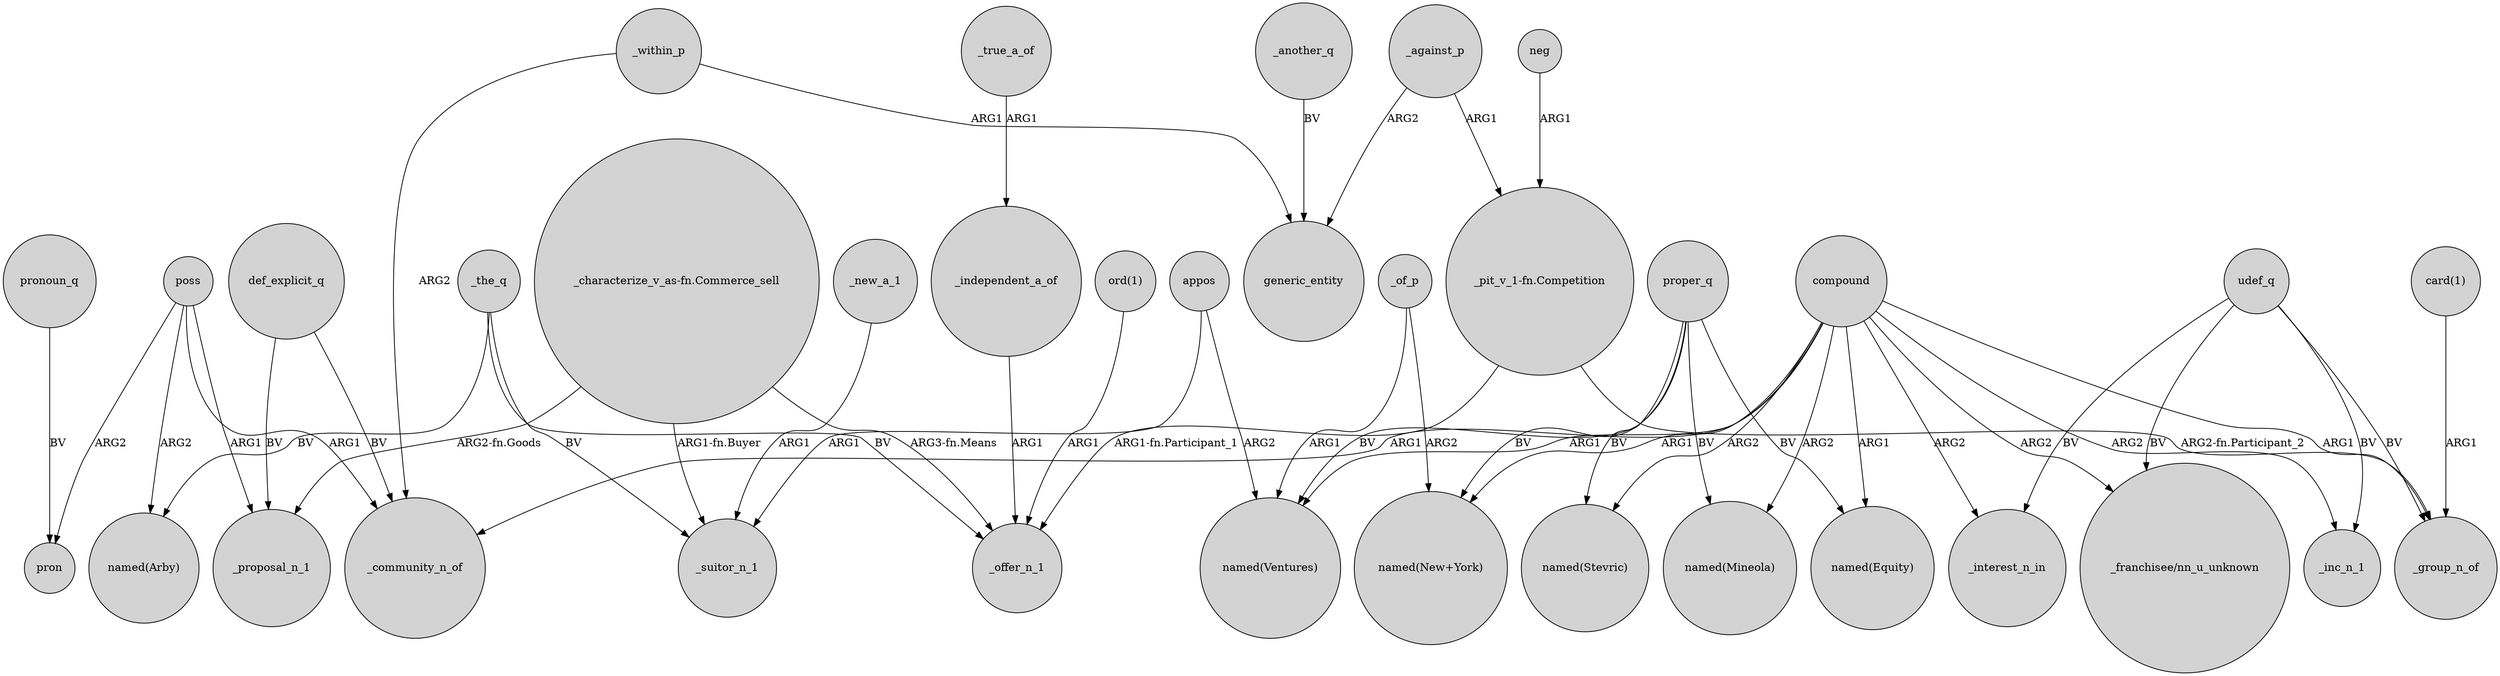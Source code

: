 digraph {
	node [shape=circle style=filled]
	_the_q -> "named(Arby)" [label=BV]
	_another_q -> generic_entity [label=BV]
	appos -> _suitor_n_1 [label=ARG1]
	_new_a_1 -> _suitor_n_1 [label=ARG1]
	neg -> "_pit_v_1-fn.Competition" [label=ARG1]
	appos -> "named(Ventures)" [label=ARG2]
	udef_q -> _group_n_of [label=BV]
	_true_a_of -> _independent_a_of [label=ARG1]
	_against_p -> "_pit_v_1-fn.Competition" [label=ARG1]
	_of_p -> "named(Ventures)" [label=ARG1]
	"_characterize_v_as-fn.Commerce_sell" -> _suitor_n_1 [label="ARG1-fn.Buyer"]
	def_explicit_q -> _community_n_of [label=BV]
	"_pit_v_1-fn.Competition" -> _offer_n_1 [label="ARG1-fn.Participant_1"]
	"_characterize_v_as-fn.Commerce_sell" -> _proposal_n_1 [label="ARG2-fn.Goods"]
	compound -> _community_n_of [label=ARG1]
	poss -> _proposal_n_1 [label=ARG1]
	proper_q -> "named(New+York)" [label=BV]
	"_pit_v_1-fn.Competition" -> _group_n_of [label="ARG2-fn.Participant_2"]
	compound -> "named(Stevric)" [label=ARG2]
	compound -> _group_n_of [label=ARG1]
	proper_q -> "named(Ventures)" [label=BV]
	udef_q -> "_franchisee/nn_u_unknown" [label=BV]
	pronoun_q -> pron [label=BV]
	_against_p -> generic_entity [label=ARG2]
	udef_q -> _inc_n_1 [label=BV]
	poss -> pron [label=ARG2]
	_within_p -> _community_n_of [label=ARG2]
	compound -> _inc_n_1 [label=ARG2]
	_the_q -> _suitor_n_1 [label=BV]
	_independent_a_of -> _offer_n_1 [label=ARG1]
	"card(1)" -> _group_n_of [label=ARG1]
	_the_q -> _offer_n_1 [label=BV]
	compound -> "named(New+York)" [label=ARG1]
	_of_p -> "named(New+York)" [label=ARG2]
	"_characterize_v_as-fn.Commerce_sell" -> _offer_n_1 [label="ARG3-fn.Means"]
	udef_q -> _interest_n_in [label=BV]
	poss -> _community_n_of [label=ARG1]
	proper_q -> "named(Mineola)" [label=BV]
	poss -> "named(Arby)" [label=ARG2]
	compound -> "named(Ventures)" [label=ARG1]
	_within_p -> generic_entity [label=ARG1]
	compound -> "named(Equity)" [label=ARG1]
	compound -> "named(Mineola)" [label=ARG2]
	proper_q -> "named(Stevric)" [label=BV]
	def_explicit_q -> _proposal_n_1 [label=BV]
	proper_q -> "named(Equity)" [label=BV]
	"ord(1)" -> _offer_n_1 [label=ARG1]
	compound -> _interest_n_in [label=ARG2]
	compound -> "_franchisee/nn_u_unknown" [label=ARG2]
}
